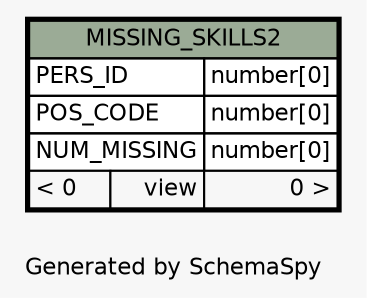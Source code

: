 // dot 2.38.0 on Linux 4.10.0-38-generic
// SchemaSpy rev 590
digraph "oneDegreeRelationshipsDiagram" {
  graph [
    rankdir="RL"
    bgcolor="#f7f7f7"
    label="\nGenerated by SchemaSpy"
    labeljust="l"
    nodesep="0.18"
    ranksep="0.46"
    fontname="Helvetica"
    fontsize="11"
  ];
  node [
    fontname="Helvetica"
    fontsize="11"
    shape="plaintext"
  ];
  edge [
    arrowsize="0.8"
  ];
  "MISSING_SKILLS2" [
    label=<
    <TABLE BORDER="2" CELLBORDER="1" CELLSPACING="0" BGCOLOR="#ffffff">
      <TR><TD COLSPAN="3" BGCOLOR="#9bab96" ALIGN="CENTER">MISSING_SKILLS2</TD></TR>
      <TR><TD PORT="PERS_ID" COLSPAN="2" ALIGN="LEFT">PERS_ID</TD><TD PORT="PERS_ID.type" ALIGN="LEFT">number[0]</TD></TR>
      <TR><TD PORT="POS_CODE" COLSPAN="2" ALIGN="LEFT">POS_CODE</TD><TD PORT="POS_CODE.type" ALIGN="LEFT">number[0]</TD></TR>
      <TR><TD PORT="NUM_MISSING" COLSPAN="2" ALIGN="LEFT">NUM_MISSING</TD><TD PORT="NUM_MISSING.type" ALIGN="LEFT">number[0]</TD></TR>
      <TR><TD ALIGN="LEFT" BGCOLOR="#f7f7f7">&lt; 0</TD><TD ALIGN="RIGHT" BGCOLOR="#f7f7f7">view</TD><TD ALIGN="RIGHT" BGCOLOR="#f7f7f7">0 &gt;</TD></TR>
    </TABLE>>
    URL="MISSING_SKILLS2.html"
    tooltip="MISSING_SKILLS2"
  ];
}
